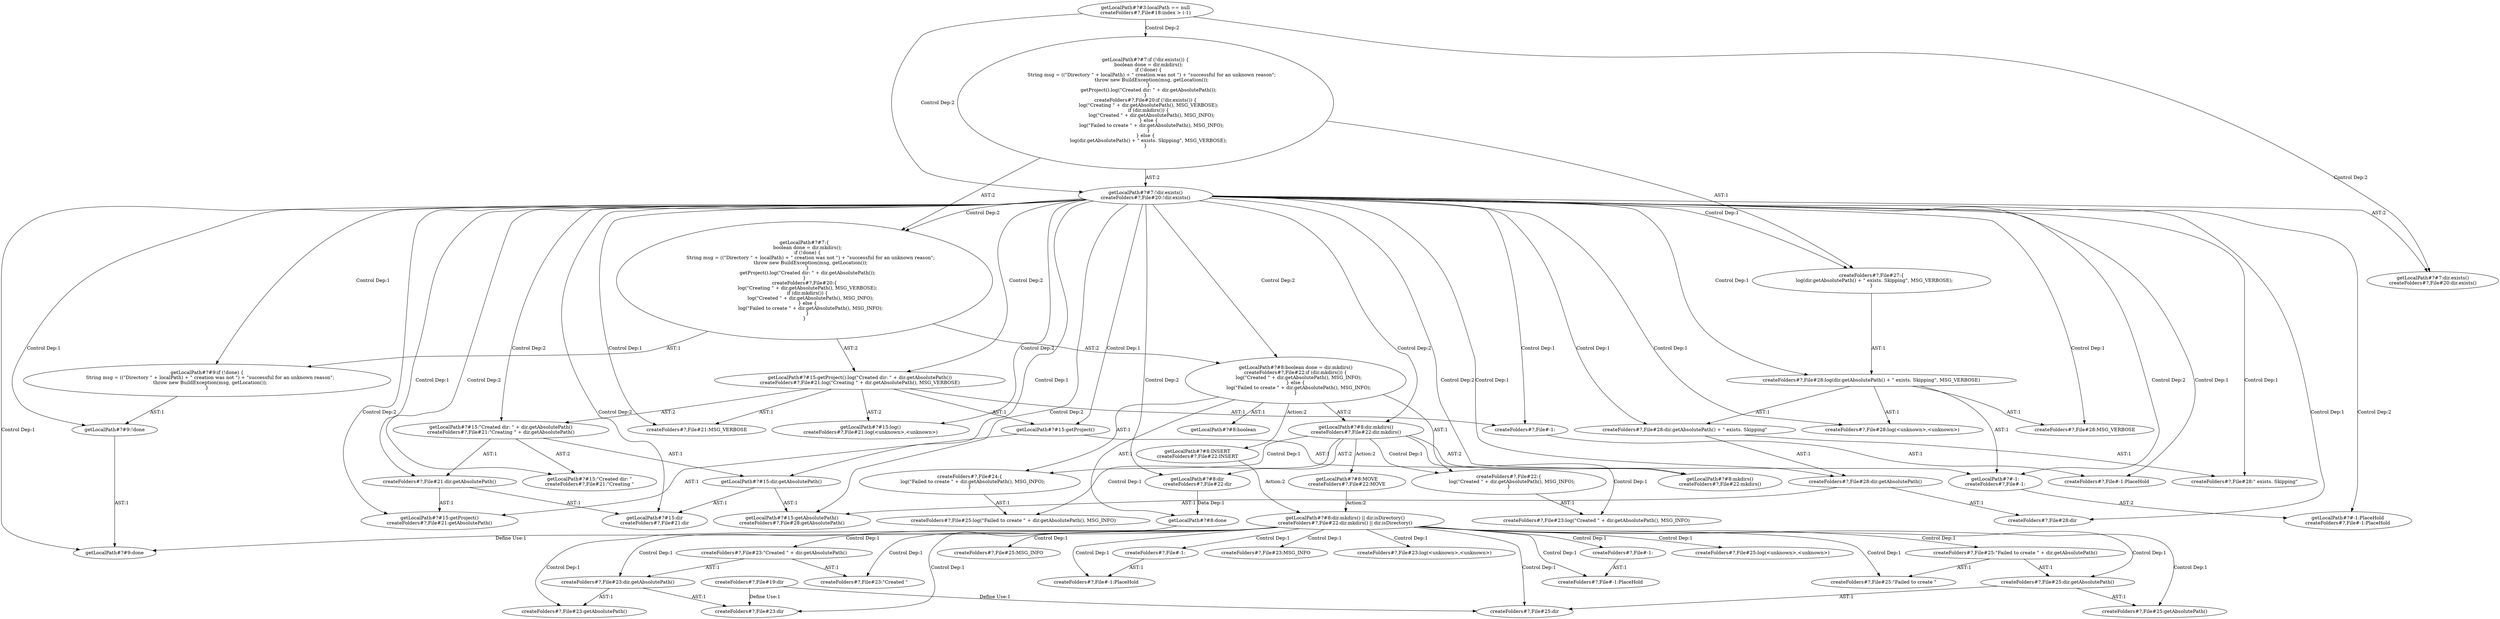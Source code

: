 digraph "Pattern" {
0 [label="getLocalPath#?#8:INSERT
createFolders#?,File#22:INSERT" shape=ellipse]
1 [label="getLocalPath#?#8:boolean done = dir.mkdirs()
createFolders#?,File#22:if (dir.mkdirs()) \{
    log(\"Created \" + dir.getAbsolutePath(), MSG_INFO);
\} else \{
    log(\"Failed to create \" + dir.getAbsolutePath(), MSG_INFO);
\}" shape=ellipse]
2 [label="getLocalPath#?#7:!dir.exists()
createFolders#?,File#20:!dir.exists()" shape=ellipse]
3 [label="getLocalPath#?#3:localPath == null
createFolders#?,File#18:index > (-1)" shape=ellipse]
4 [label="getLocalPath#?#7:if (!dir.exists()) \{
    boolean done = dir.mkdirs();
    if (!done) \{
        String msg = ((\"Directory \" + localPath) + \" creation was not \") + \"successful for an unknown reason\";
        throw new BuildException(msg, getLocation());
    \}
    getProject().log(\"Created dir: \" + dir.getAbsolutePath());
\}
createFolders#?,File#20:if (!dir.exists()) \{
    log(\"Creating \" + dir.getAbsolutePath(), MSG_VERBOSE);
    if (dir.mkdirs()) \{
        log(\"Created \" + dir.getAbsolutePath(), MSG_INFO);
    \} else \{
        log(\"Failed to create \" + dir.getAbsolutePath(), MSG_INFO);
    \}
\} else \{
    log(dir.getAbsolutePath() + \" exists. Skipping\", MSG_VERBOSE);
\}" shape=ellipse]
5 [label="getLocalPath#?#7:dir.exists()
createFolders#?,File#20:dir.exists()" shape=ellipse]
6 [label="getLocalPath#?#7:\{
    boolean done = dir.mkdirs();
    if (!done) \{
        String msg = ((\"Directory \" + localPath) + \" creation was not \") + \"successful for an unknown reason\";
        throw new BuildException(msg, getLocation());
    \}
    getProject().log(\"Created dir: \" + dir.getAbsolutePath());
\}
createFolders#?,File#20:\{
    log(\"Creating \" + dir.getAbsolutePath(), MSG_VERBOSE);
    if (dir.mkdirs()) \{
        log(\"Created \" + dir.getAbsolutePath(), MSG_INFO);
    \} else \{
        log(\"Failed to create \" + dir.getAbsolutePath(), MSG_INFO);
    \}
\}" shape=ellipse]
7 [label="getLocalPath#?#8:dir.mkdirs()
createFolders#?,File#22:dir.mkdirs()" shape=ellipse]
8 [label="getLocalPath#?#8:mkdirs()
createFolders#?,File#22:mkdirs()" shape=ellipse]
9 [label="getLocalPath#?#8:dir
createFolders#?,File#22:dir" shape=ellipse]
10 [label="getLocalPath#?#9:if (!done) \{
    String msg = ((\"Directory \" + localPath) + \" creation was not \") + \"successful for an unknown reason\";
    throw new BuildException(msg, getLocation());
\}" shape=ellipse]
11 [label="getLocalPath#?#9:!done" shape=ellipse]
12 [label="getLocalPath#?#9:done" shape=ellipse]
13 [label="getLocalPath#?#15:getProject().log(\"Created dir: \" + dir.getAbsolutePath())
createFolders#?,File#21:log(\"Creating \" + dir.getAbsolutePath(), MSG_VERBOSE)" shape=ellipse]
14 [label="getLocalPath#?#15:log()
createFolders#?,File#21:log(<unknown>,<unknown>)" shape=ellipse]
15 [label="getLocalPath#?#15:getProject()" shape=ellipse]
16 [label="getLocalPath#?#15:getProject()
createFolders#?,File#21:getAbsolutePath()" shape=ellipse]
17 [label="getLocalPath#?#-1:
createFolders#?,File#-1:" shape=ellipse]
18 [label="getLocalPath#?#-1:PlaceHold
createFolders#?,File#-1:PlaceHold" shape=ellipse]
19 [label="getLocalPath#?#15:\"Created dir: \" + dir.getAbsolutePath()
createFolders#?,File#21:\"Creating \" + dir.getAbsolutePath()" shape=ellipse]
20 [label="getLocalPath#?#15:\"Created dir: \"
createFolders#?,File#21:\"Creating \"" shape=ellipse]
21 [label="getLocalPath#?#15:dir.getAbsolutePath()" shape=ellipse]
22 [label="getLocalPath#?#15:getAbsolutePath()
createFolders#?,File#28:getAbsolutePath()" shape=ellipse]
23 [label="getLocalPath#?#15:dir
createFolders#?,File#21:dir" shape=ellipse]
24 [label="getLocalPath#?#8:done" shape=ellipse]
25 [label="getLocalPath#?#8:boolean" shape=ellipse]
26 [label="getLocalPath#?#8:dir.mkdirs() || dir.isDirectory()
createFolders#?,File#22:dir.mkdirs() || dir.isDirectory()" shape=ellipse]
27 [label="getLocalPath#?#8:MOVE
createFolders#?,File#22:MOVE" shape=ellipse]
28 [label="createFolders#?,File#19:dir" shape=ellipse]
29 [label="createFolders#?,File#23:log(\"Created \" + dir.getAbsolutePath(), MSG_INFO)" shape=ellipse]
30 [label="createFolders#?,File#25:log(<unknown>,<unknown>)" shape=ellipse]
31 [label="createFolders#?,File#23:\"Created \"" shape=ellipse]
32 [label="createFolders#?,File#25:\"Failed to create \" + dir.getAbsolutePath()" shape=ellipse]
33 [label="createFolders#?,File#-1:PlaceHold" shape=ellipse]
34 [label="createFolders#?,File#25:dir.getAbsolutePath()" shape=ellipse]
35 [label="createFolders#?,File#28:\" exists. Skipping\"" shape=ellipse]
36 [label="createFolders#?,File#-1:" shape=ellipse]
37 [label="createFolders#?,File#23:dir.getAbsolutePath()" shape=ellipse]
38 [label="createFolders#?,File#28:log(dir.getAbsolutePath() + \" exists. Skipping\", MSG_VERBOSE)" shape=ellipse]
39 [label="createFolders#?,File#24:\{
    log(\"Failed to create \" + dir.getAbsolutePath(), MSG_INFO);
\}" shape=ellipse]
40 [label="createFolders#?,File#23:\"Created \" + dir.getAbsolutePath()" shape=ellipse]
41 [label="createFolders#?,File#23:getAbsolutePath()" shape=ellipse]
42 [label="createFolders#?,File#28:log(<unknown>,<unknown>)" shape=ellipse]
43 [label="createFolders#?,File#25:getAbsolutePath()" shape=ellipse]
44 [label="createFolders#?,File#-1:PlaceHold" shape=ellipse]
45 [label="createFolders#?,File#25:MSG_INFO" shape=ellipse]
46 [label="createFolders#?,File#21:MSG_VERBOSE" shape=ellipse]
47 [label="createFolders#?,File#21:dir.getAbsolutePath()" shape=ellipse]
48 [label="createFolders#?,File#23:dir" shape=ellipse]
49 [label="createFolders#?,File#22:\{
    log(\"Created \" + dir.getAbsolutePath(), MSG_INFO);
\}" shape=ellipse]
50 [label="createFolders#?,File#28:dir.getAbsolutePath()" shape=ellipse]
51 [label="createFolders#?,File#25:\"Failed to create \"" shape=ellipse]
52 [label="createFolders#?,File#27:\{
    log(dir.getAbsolutePath() + \" exists. Skipping\", MSG_VERBOSE);
\}" shape=ellipse]
53 [label="createFolders#?,File#23:MSG_INFO" shape=ellipse]
54 [label="createFolders#?,File#23:log(<unknown>,<unknown>)" shape=ellipse]
55 [label="createFolders#?,File#25:log(\"Failed to create \" + dir.getAbsolutePath(), MSG_INFO)" shape=ellipse]
56 [label="createFolders#?,File#28:dir.getAbsolutePath() + \" exists. Skipping\"" shape=ellipse]
57 [label="createFolders#?,File#28:dir" shape=ellipse]
58 [label="createFolders#?,File#-1:" shape=ellipse]
59 [label="createFolders#?,File#-1:" shape=ellipse]
60 [label="createFolders#?,File#-1:PlaceHold" shape=ellipse]
61 [label="createFolders#?,File#25:dir" shape=ellipse]
62 [label="createFolders#?,File#28:MSG_VERBOSE" shape=ellipse]
0 -> 26 [label="Action:2"];
1 -> 0 [label="Action:2"];
1 -> 24 [label="AST:1"];
1 -> 25 [label="AST:1"];
1 -> 7 [label="AST:2"];
1 -> 39 [label="AST:1"];
1 -> 49 [label="AST:1"];
2 -> 1 [label="Control Dep:2"];
2 -> 5 [label="AST:2"];
2 -> 6 [label="Control Dep:2"];
2 -> 7 [label="Control Dep:2"];
2 -> 8 [label="Control Dep:2"];
2 -> 9 [label="Control Dep:2"];
2 -> 10 [label="Control Dep:1"];
2 -> 11 [label="Control Dep:1"];
2 -> 12 [label="Control Dep:1"];
2 -> 13 [label="Control Dep:2"];
2 -> 14 [label="Control Dep:2"];
2 -> 15 [label="Control Dep:1"];
2 -> 16 [label="Control Dep:2"];
2 -> 17 [label="Control Dep:2"];
2 -> 18 [label="Control Dep:2"];
2 -> 19 [label="Control Dep:2"];
2 -> 20 [label="Control Dep:2"];
2 -> 21 [label="Control Dep:1"];
2 -> 22 [label="Control Dep:2"];
2 -> 23 [label="Control Dep:2"];
2 -> 35 [label="Control Dep:1"];
2 -> 38 [label="Control Dep:1"];
2 -> 42 [label="Control Dep:1"];
2 -> 44 [label="Control Dep:1"];
2 -> 46 [label="Control Dep:1"];
2 -> 47 [label="Control Dep:1"];
2 -> 50 [label="Control Dep:1"];
2 -> 52 [label="Control Dep:1"];
2 -> 56 [label="Control Dep:1"];
2 -> 57 [label="Control Dep:1"];
2 -> 58 [label="Control Dep:1"];
2 -> 62 [label="Control Dep:1"];
3 -> 2 [label="Control Dep:2"];
3 -> 4 [label="Control Dep:2"];
3 -> 5 [label="Control Dep:2"];
4 -> 2 [label="AST:2"];
4 -> 6 [label="AST:2"];
4 -> 52 [label="AST:1"];
6 -> 1 [label="AST:2"];
6 -> 10 [label="AST:1"];
6 -> 13 [label="AST:2"];
7 -> 9 [label="AST:2"];
7 -> 8 [label="AST:2"];
7 -> 27 [label="Action:2"];
7 -> 29 [label="Control Dep:1"];
7 -> 39 [label="Control Dep:1"];
7 -> 49 [label="Control Dep:1"];
7 -> 55 [label="Control Dep:1"];
9 -> 24 [label="Data Dep:1"];
10 -> 11 [label="AST:1"];
11 -> 12 [label="AST:1"];
13 -> 15 [label="AST:1"];
13 -> 14 [label="AST:2"];
13 -> 19 [label="AST:2"];
13 -> 46 [label="AST:1"];
13 -> 58 [label="AST:1"];
15 -> 17 [label="AST:1"];
15 -> 16 [label="AST:1"];
17 -> 18 [label="AST:2"];
19 -> 20 [label="AST:2"];
19 -> 21 [label="AST:1"];
19 -> 47 [label="AST:1"];
21 -> 23 [label="AST:1"];
21 -> 22 [label="AST:1"];
24 -> 12 [label="Define Use:1"];
26 -> 30 [label="Control Dep:1"];
26 -> 31 [label="Control Dep:1"];
26 -> 32 [label="Control Dep:1"];
26 -> 33 [label="Control Dep:1"];
26 -> 34 [label="Control Dep:1"];
26 -> 36 [label="Control Dep:1"];
26 -> 37 [label="Control Dep:1"];
26 -> 40 [label="Control Dep:1"];
26 -> 41 [label="Control Dep:1"];
26 -> 43 [label="Control Dep:1"];
26 -> 45 [label="Control Dep:1"];
26 -> 48 [label="Control Dep:1"];
26 -> 51 [label="Control Dep:1"];
26 -> 53 [label="Control Dep:1"];
26 -> 54 [label="Control Dep:1"];
26 -> 59 [label="Control Dep:1"];
26 -> 60 [label="Control Dep:1"];
26 -> 61 [label="Control Dep:1"];
27 -> 26 [label="Action:2"];
28 -> 48 [label="Define Use:1"];
28 -> 61 [label="Define Use:1"];
32 -> 51 [label="AST:1"];
32 -> 34 [label="AST:1"];
34 -> 61 [label="AST:1"];
34 -> 43 [label="AST:1"];
36 -> 33 [label="AST:1"];
37 -> 48 [label="AST:1"];
37 -> 41 [label="AST:1"];
38 -> 17 [label="AST:1"];
38 -> 42 [label="AST:1"];
38 -> 56 [label="AST:1"];
38 -> 62 [label="AST:1"];
39 -> 55 [label="AST:1"];
40 -> 31 [label="AST:1"];
40 -> 37 [label="AST:1"];
47 -> 23 [label="AST:1"];
47 -> 16 [label="AST:1"];
49 -> 29 [label="AST:1"];
50 -> 57 [label="AST:1"];
50 -> 22 [label="AST:1"];
52 -> 38 [label="AST:1"];
56 -> 35 [label="AST:1"];
56 -> 50 [label="AST:1"];
58 -> 44 [label="AST:1"];
59 -> 60 [label="AST:1"];
}